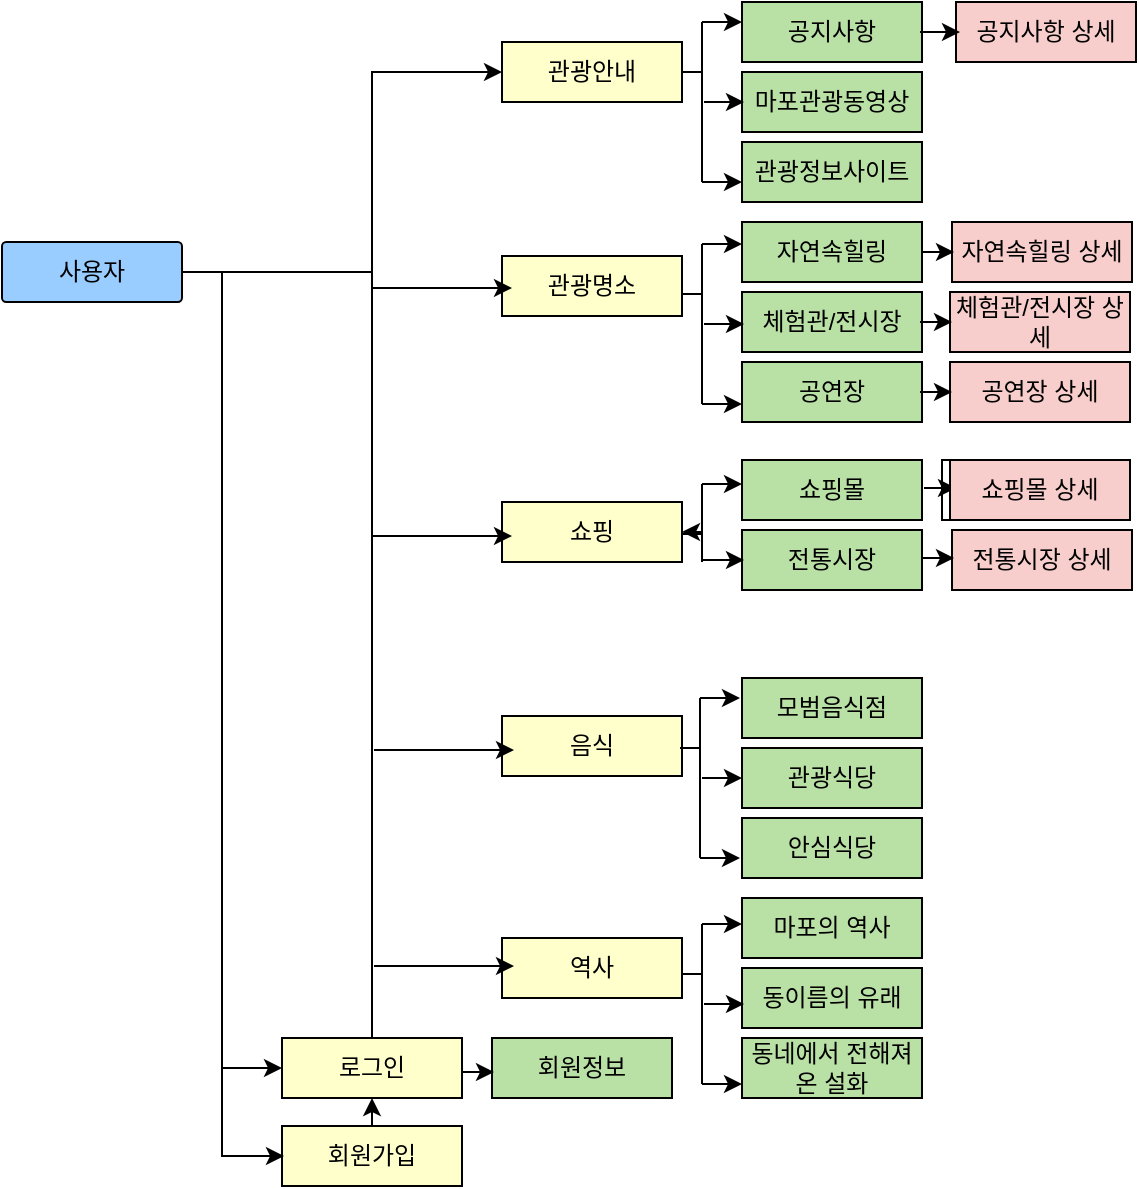 <mxfile version="20.5.1" type="github">
  <diagram id="kgpKYQtTHZ0yAKxKKP6v" name="Page-1">
    <mxGraphModel dx="1662" dy="762" grid="1" gridSize="10" guides="1" tooltips="1" connect="1" arrows="1" fold="1" page="1" pageScale="1" pageWidth="850" pageHeight="1100" math="0" shadow="0">
      <root>
        <mxCell id="0" />
        <mxCell id="1" parent="0" />
        <mxCell id="wglulsc01303XSao3uGZ-1" value="사용자" style="rounded=1;whiteSpace=wrap;html=1;fillColor=#99CCFF;arcSize=7;" vertex="1" parent="1">
          <mxGeometry x="10" y="120" width="90" height="30" as="geometry" />
        </mxCell>
        <mxCell id="wglulsc01303XSao3uGZ-2" value="로그인" style="rounded=0;whiteSpace=wrap;html=1;fillColor=#FFFFCC;" vertex="1" parent="1">
          <mxGeometry x="150" y="518" width="90" height="30" as="geometry" />
        </mxCell>
        <mxCell id="wglulsc01303XSao3uGZ-3" value="회원가입" style="rounded=0;whiteSpace=wrap;html=1;fillColor=#FFFFCC;" vertex="1" parent="1">
          <mxGeometry x="150" y="562" width="90" height="30" as="geometry" />
        </mxCell>
        <mxCell id="wglulsc01303XSao3uGZ-4" value="관광안내" style="rounded=0;whiteSpace=wrap;html=1;fillColor=#FFFFCC;" vertex="1" parent="1">
          <mxGeometry x="260" y="20" width="90" height="30" as="geometry" />
        </mxCell>
        <mxCell id="wglulsc01303XSao3uGZ-5" value="관광명소" style="rounded=0;whiteSpace=wrap;html=1;fillColor=#FFFFCC;" vertex="1" parent="1">
          <mxGeometry x="260" y="127" width="90" height="30" as="geometry" />
        </mxCell>
        <mxCell id="wglulsc01303XSao3uGZ-6" value="쇼핑" style="rounded=0;whiteSpace=wrap;html=1;fillColor=#FFFFCC;" vertex="1" parent="1">
          <mxGeometry x="260" y="250" width="90" height="30" as="geometry" />
        </mxCell>
        <mxCell id="wglulsc01303XSao3uGZ-7" value="음식" style="rounded=0;whiteSpace=wrap;html=1;fillColor=#FFFFCC;" vertex="1" parent="1">
          <mxGeometry x="260" y="357" width="90" height="30" as="geometry" />
        </mxCell>
        <mxCell id="wglulsc01303XSao3uGZ-8" value="역사" style="rounded=0;whiteSpace=wrap;html=1;fillColor=#FFFFCC;" vertex="1" parent="1">
          <mxGeometry x="260" y="468" width="90" height="30" as="geometry" />
        </mxCell>
        <mxCell id="wglulsc01303XSao3uGZ-9" value="" style="endArrow=classic;html=1;rounded=0;exitX=1;exitY=0.5;exitDx=0;exitDy=0;" edge="1" parent="1" source="wglulsc01303XSao3uGZ-1" target="wglulsc01303XSao3uGZ-2">
          <mxGeometry width="50" height="50" relative="1" as="geometry">
            <mxPoint x="400" y="420" as="sourcePoint" />
            <mxPoint x="160" y="200" as="targetPoint" />
            <Array as="points">
              <mxPoint x="120" y="135" />
              <mxPoint x="120" y="533" />
            </Array>
          </mxGeometry>
        </mxCell>
        <mxCell id="wglulsc01303XSao3uGZ-10" value="" style="endArrow=classic;html=1;rounded=0;entryX=0;entryY=0.5;entryDx=0;entryDy=0;" edge="1" parent="1">
          <mxGeometry width="50" height="50" relative="1" as="geometry">
            <mxPoint x="120" y="250" as="sourcePoint" />
            <mxPoint x="151" y="577" as="targetPoint" />
            <Array as="points">
              <mxPoint x="120" y="577" />
            </Array>
          </mxGeometry>
        </mxCell>
        <mxCell id="wglulsc01303XSao3uGZ-11" value="" style="endArrow=classic;html=1;rounded=0;exitX=0.5;exitY=0;exitDx=0;exitDy=0;entryX=0.5;entryY=1;entryDx=0;entryDy=0;" edge="1" parent="1" source="wglulsc01303XSao3uGZ-3" target="wglulsc01303XSao3uGZ-2">
          <mxGeometry width="50" height="50" relative="1" as="geometry">
            <mxPoint x="400" y="702" as="sourcePoint" />
            <mxPoint x="450" y="652" as="targetPoint" />
          </mxGeometry>
        </mxCell>
        <mxCell id="wglulsc01303XSao3uGZ-12" value="" style="endArrow=classic;html=1;rounded=0;exitX=0.5;exitY=0;exitDx=0;exitDy=0;entryX=0;entryY=0.5;entryDx=0;entryDy=0;" edge="1" parent="1" source="wglulsc01303XSao3uGZ-2" target="wglulsc01303XSao3uGZ-4">
          <mxGeometry width="50" height="50" relative="1" as="geometry">
            <mxPoint x="400" y="420" as="sourcePoint" />
            <mxPoint x="190" y="10" as="targetPoint" />
            <Array as="points">
              <mxPoint x="195" y="35" />
            </Array>
          </mxGeometry>
        </mxCell>
        <mxCell id="wglulsc01303XSao3uGZ-13" value="" style="endArrow=none;html=1;rounded=0;" edge="1" parent="1">
          <mxGeometry width="50" height="50" relative="1" as="geometry">
            <mxPoint x="115" y="135" as="sourcePoint" />
            <mxPoint x="195" y="135" as="targetPoint" />
          </mxGeometry>
        </mxCell>
        <mxCell id="wglulsc01303XSao3uGZ-14" value="" style="endArrow=classic;html=1;rounded=0;entryX=0;entryY=0.5;entryDx=0;entryDy=0;" edge="1" parent="1">
          <mxGeometry width="50" height="50" relative="1" as="geometry">
            <mxPoint x="195" y="143" as="sourcePoint" />
            <mxPoint x="265" y="143" as="targetPoint" />
          </mxGeometry>
        </mxCell>
        <mxCell id="wglulsc01303XSao3uGZ-15" value="" style="endArrow=classic;html=1;rounded=0;entryX=0;entryY=0.5;entryDx=0;entryDy=0;" edge="1" parent="1">
          <mxGeometry width="50" height="50" relative="1" as="geometry">
            <mxPoint x="195" y="267" as="sourcePoint" />
            <mxPoint x="265" y="267" as="targetPoint" />
          </mxGeometry>
        </mxCell>
        <mxCell id="wglulsc01303XSao3uGZ-16" value="" style="endArrow=classic;html=1;rounded=0;entryX=0;entryY=0.5;entryDx=0;entryDy=0;" edge="1" parent="1">
          <mxGeometry width="50" height="50" relative="1" as="geometry">
            <mxPoint x="196" y="374" as="sourcePoint" />
            <mxPoint x="266" y="374" as="targetPoint" />
          </mxGeometry>
        </mxCell>
        <mxCell id="wglulsc01303XSao3uGZ-17" value="" style="endArrow=classic;html=1;rounded=0;entryX=0;entryY=0.5;entryDx=0;entryDy=0;" edge="1" parent="1">
          <mxGeometry width="50" height="50" relative="1" as="geometry">
            <mxPoint x="196" y="482" as="sourcePoint" />
            <mxPoint x="266" y="482" as="targetPoint" />
          </mxGeometry>
        </mxCell>
        <mxCell id="wglulsc01303XSao3uGZ-18" value="공지사항" style="rounded=0;whiteSpace=wrap;html=1;fillColor=#B9E0A5;" vertex="1" parent="1">
          <mxGeometry x="380" width="90" height="30" as="geometry" />
        </mxCell>
        <mxCell id="wglulsc01303XSao3uGZ-19" value="마포관광동영상" style="rounded=0;whiteSpace=wrap;html=1;fillColor=#B9E0A5;" vertex="1" parent="1">
          <mxGeometry x="380" y="35" width="90" height="30" as="geometry" />
        </mxCell>
        <mxCell id="wglulsc01303XSao3uGZ-20" value="관광정보사이트" style="rounded=0;whiteSpace=wrap;html=1;fillColor=#B9E0A5;" vertex="1" parent="1">
          <mxGeometry x="380" y="70" width="90" height="30" as="geometry" />
        </mxCell>
        <mxCell id="wglulsc01303XSao3uGZ-21" value="공지사항 상세" style="rounded=0;whiteSpace=wrap;html=1;fillColor=#F8CECC;" vertex="1" parent="1">
          <mxGeometry x="487" width="90" height="30" as="geometry" />
        </mxCell>
        <mxCell id="wglulsc01303XSao3uGZ-24" value="자연속힐링" style="rounded=0;whiteSpace=wrap;html=1;fillColor=#B9E0A5;" vertex="1" parent="1">
          <mxGeometry x="380" y="110" width="90" height="30" as="geometry" />
        </mxCell>
        <mxCell id="wglulsc01303XSao3uGZ-25" value="체험관/전시장" style="rounded=0;whiteSpace=wrap;html=1;fillColor=#B9E0A5;" vertex="1" parent="1">
          <mxGeometry x="380" y="145" width="90" height="30" as="geometry" />
        </mxCell>
        <mxCell id="wglulsc01303XSao3uGZ-26" value="공연장" style="rounded=0;whiteSpace=wrap;html=1;fillColor=#B9E0A5;" vertex="1" parent="1">
          <mxGeometry x="380" y="180" width="90" height="30" as="geometry" />
        </mxCell>
        <mxCell id="wglulsc01303XSao3uGZ-27" value="자연속힐링 상세" style="rounded=0;whiteSpace=wrap;html=1;fillColor=#F8CECC;" vertex="1" parent="1">
          <mxGeometry x="485" y="110" width="90" height="30" as="geometry" />
        </mxCell>
        <mxCell id="wglulsc01303XSao3uGZ-28" value="쇼핑몰" style="rounded=0;whiteSpace=wrap;html=1;fillColor=#B9E0A5;" vertex="1" parent="1">
          <mxGeometry x="380" y="229" width="90" height="30" as="geometry" />
        </mxCell>
        <mxCell id="wglulsc01303XSao3uGZ-76" value="" style="edgeStyle=orthogonalEdgeStyle;rounded=0;orthogonalLoop=1;jettySize=auto;html=1;" edge="1" parent="1" source="wglulsc01303XSao3uGZ-29" target="wglulsc01303XSao3uGZ-6">
          <mxGeometry relative="1" as="geometry" />
        </mxCell>
        <mxCell id="wglulsc01303XSao3uGZ-29" value="전통시장" style="rounded=0;whiteSpace=wrap;html=1;fillColor=#B9E0A5;" vertex="1" parent="1">
          <mxGeometry x="380" y="264" width="90" height="30" as="geometry" />
        </mxCell>
        <mxCell id="wglulsc01303XSao3uGZ-31" value="쇼핑몰 상세" style="rounded=0;whiteSpace=wrap;html=1;fillColor=#FFFFFF;" vertex="1" parent="1">
          <mxGeometry x="480" y="229" width="90" height="30" as="geometry" />
        </mxCell>
        <mxCell id="wglulsc01303XSao3uGZ-32" value="모범음식점" style="rounded=0;whiteSpace=wrap;html=1;fillColor=#B9E0A5;" vertex="1" parent="1">
          <mxGeometry x="380" y="338" width="90" height="30" as="geometry" />
        </mxCell>
        <mxCell id="wglulsc01303XSao3uGZ-33" value="관광식당" style="rounded=0;whiteSpace=wrap;html=1;fillColor=#B9E0A5;" vertex="1" parent="1">
          <mxGeometry x="380" y="373" width="90" height="30" as="geometry" />
        </mxCell>
        <mxCell id="wglulsc01303XSao3uGZ-34" value="안심식당" style="rounded=0;whiteSpace=wrap;html=1;fillColor=#B9E0A5;" vertex="1" parent="1">
          <mxGeometry x="380" y="408" width="90" height="30" as="geometry" />
        </mxCell>
        <mxCell id="wglulsc01303XSao3uGZ-36" value="마포의 역사" style="rounded=0;whiteSpace=wrap;html=1;fillColor=#B9E0A5;" vertex="1" parent="1">
          <mxGeometry x="380" y="448" width="90" height="30" as="geometry" />
        </mxCell>
        <mxCell id="wglulsc01303XSao3uGZ-37" value="동이름의 유래" style="rounded=0;whiteSpace=wrap;html=1;fillColor=#B9E0A5;" vertex="1" parent="1">
          <mxGeometry x="380" y="483" width="90" height="30" as="geometry" />
        </mxCell>
        <mxCell id="wglulsc01303XSao3uGZ-38" value="동네에서 전해져 온 설화" style="rounded=0;whiteSpace=wrap;html=1;fillColor=#B9E0A5;" vertex="1" parent="1">
          <mxGeometry x="380" y="518" width="90" height="30" as="geometry" />
        </mxCell>
        <mxCell id="wglulsc01303XSao3uGZ-40" value="전통시장 상세" style="rounded=0;whiteSpace=wrap;html=1;fillColor=#F8CECC;" vertex="1" parent="1">
          <mxGeometry x="485" y="264" width="90" height="30" as="geometry" />
        </mxCell>
        <mxCell id="wglulsc01303XSao3uGZ-41" value="체험관/전시장 상세" style="rounded=0;whiteSpace=wrap;html=1;fillColor=#F8CECC;" vertex="1" parent="1">
          <mxGeometry x="484" y="145" width="90" height="30" as="geometry" />
        </mxCell>
        <mxCell id="wglulsc01303XSao3uGZ-42" value="공연장 상세" style="rounded=0;whiteSpace=wrap;html=1;fillColor=#F8CECC;" vertex="1" parent="1">
          <mxGeometry x="484" y="180" width="90" height="30" as="geometry" />
        </mxCell>
        <mxCell id="wglulsc01303XSao3uGZ-45" value="" style="endArrow=none;html=1;rounded=0;exitX=1;exitY=0.5;exitDx=0;exitDy=0;" edge="1" parent="1" source="wglulsc01303XSao3uGZ-4">
          <mxGeometry width="50" height="50" relative="1" as="geometry">
            <mxPoint x="400" y="310" as="sourcePoint" />
            <mxPoint x="360" y="35" as="targetPoint" />
          </mxGeometry>
        </mxCell>
        <mxCell id="wglulsc01303XSao3uGZ-47" value="" style="endArrow=none;html=1;rounded=0;" edge="1" parent="1">
          <mxGeometry width="50" height="50" relative="1" as="geometry">
            <mxPoint x="360" y="10" as="sourcePoint" />
            <mxPoint x="360" y="90" as="targetPoint" />
          </mxGeometry>
        </mxCell>
        <mxCell id="wglulsc01303XSao3uGZ-48" value="" style="endArrow=classic;html=1;rounded=0;" edge="1" parent="1">
          <mxGeometry width="50" height="50" relative="1" as="geometry">
            <mxPoint x="360" y="10" as="sourcePoint" />
            <mxPoint x="380" y="10" as="targetPoint" />
          </mxGeometry>
        </mxCell>
        <mxCell id="wglulsc01303XSao3uGZ-49" value="" style="endArrow=classic;html=1;rounded=0;" edge="1" parent="1">
          <mxGeometry width="50" height="50" relative="1" as="geometry">
            <mxPoint x="361" y="50" as="sourcePoint" />
            <mxPoint x="381" y="50" as="targetPoint" />
          </mxGeometry>
        </mxCell>
        <mxCell id="wglulsc01303XSao3uGZ-50" value="" style="endArrow=classic;html=1;rounded=0;" edge="1" parent="1">
          <mxGeometry width="50" height="50" relative="1" as="geometry">
            <mxPoint x="360" y="90" as="sourcePoint" />
            <mxPoint x="380" y="90" as="targetPoint" />
          </mxGeometry>
        </mxCell>
        <mxCell id="wglulsc01303XSao3uGZ-51" value="" style="endArrow=none;html=1;rounded=0;exitX=1;exitY=0.5;exitDx=0;exitDy=0;" edge="1" parent="1">
          <mxGeometry width="50" height="50" relative="1" as="geometry">
            <mxPoint x="350" y="146" as="sourcePoint" />
            <mxPoint x="360" y="146" as="targetPoint" />
          </mxGeometry>
        </mxCell>
        <mxCell id="wglulsc01303XSao3uGZ-52" value="" style="endArrow=none;html=1;rounded=0;" edge="1" parent="1">
          <mxGeometry width="50" height="50" relative="1" as="geometry">
            <mxPoint x="360" y="121" as="sourcePoint" />
            <mxPoint x="360" y="201" as="targetPoint" />
          </mxGeometry>
        </mxCell>
        <mxCell id="wglulsc01303XSao3uGZ-53" value="" style="endArrow=classic;html=1;rounded=0;" edge="1" parent="1">
          <mxGeometry width="50" height="50" relative="1" as="geometry">
            <mxPoint x="360" y="121" as="sourcePoint" />
            <mxPoint x="380" y="121" as="targetPoint" />
          </mxGeometry>
        </mxCell>
        <mxCell id="wglulsc01303XSao3uGZ-54" value="" style="endArrow=classic;html=1;rounded=0;" edge="1" parent="1">
          <mxGeometry width="50" height="50" relative="1" as="geometry">
            <mxPoint x="361" y="161" as="sourcePoint" />
            <mxPoint x="381" y="161" as="targetPoint" />
          </mxGeometry>
        </mxCell>
        <mxCell id="wglulsc01303XSao3uGZ-55" value="" style="endArrow=classic;html=1;rounded=0;" edge="1" parent="1">
          <mxGeometry width="50" height="50" relative="1" as="geometry">
            <mxPoint x="360" y="201" as="sourcePoint" />
            <mxPoint x="380" y="201" as="targetPoint" />
          </mxGeometry>
        </mxCell>
        <mxCell id="wglulsc01303XSao3uGZ-56" value="" style="endArrow=none;html=1;rounded=0;exitX=1;exitY=0.5;exitDx=0;exitDy=0;" edge="1" parent="1">
          <mxGeometry width="50" height="50" relative="1" as="geometry">
            <mxPoint x="350" y="266" as="sourcePoint" />
            <mxPoint x="360" y="266" as="targetPoint" />
          </mxGeometry>
        </mxCell>
        <mxCell id="wglulsc01303XSao3uGZ-57" value="" style="endArrow=none;html=1;rounded=0;" edge="1" parent="1">
          <mxGeometry width="50" height="50" relative="1" as="geometry">
            <mxPoint x="360" y="241" as="sourcePoint" />
            <mxPoint x="360" y="280" as="targetPoint" />
          </mxGeometry>
        </mxCell>
        <mxCell id="wglulsc01303XSao3uGZ-58" value="" style="endArrow=classic;html=1;rounded=0;" edge="1" parent="1">
          <mxGeometry width="50" height="50" relative="1" as="geometry">
            <mxPoint x="360" y="241" as="sourcePoint" />
            <mxPoint x="380" y="241" as="targetPoint" />
          </mxGeometry>
        </mxCell>
        <mxCell id="wglulsc01303XSao3uGZ-59" value="" style="endArrow=classic;html=1;rounded=0;" edge="1" parent="1">
          <mxGeometry width="50" height="50" relative="1" as="geometry">
            <mxPoint x="361" y="279" as="sourcePoint" />
            <mxPoint x="381" y="279" as="targetPoint" />
          </mxGeometry>
        </mxCell>
        <mxCell id="wglulsc01303XSao3uGZ-61" value="" style="endArrow=none;html=1;rounded=0;exitX=1;exitY=0.5;exitDx=0;exitDy=0;" edge="1" parent="1">
          <mxGeometry width="50" height="50" relative="1" as="geometry">
            <mxPoint x="349" y="373" as="sourcePoint" />
            <mxPoint x="359" y="373" as="targetPoint" />
          </mxGeometry>
        </mxCell>
        <mxCell id="wglulsc01303XSao3uGZ-62" value="" style="endArrow=none;html=1;rounded=0;" edge="1" parent="1">
          <mxGeometry width="50" height="50" relative="1" as="geometry">
            <mxPoint x="359" y="348" as="sourcePoint" />
            <mxPoint x="359" y="428" as="targetPoint" />
          </mxGeometry>
        </mxCell>
        <mxCell id="wglulsc01303XSao3uGZ-63" value="" style="endArrow=classic;html=1;rounded=0;" edge="1" parent="1">
          <mxGeometry width="50" height="50" relative="1" as="geometry">
            <mxPoint x="359" y="348" as="sourcePoint" />
            <mxPoint x="379" y="348" as="targetPoint" />
          </mxGeometry>
        </mxCell>
        <mxCell id="wglulsc01303XSao3uGZ-64" value="" style="endArrow=classic;html=1;rounded=0;" edge="1" parent="1">
          <mxGeometry width="50" height="50" relative="1" as="geometry">
            <mxPoint x="360" y="388" as="sourcePoint" />
            <mxPoint x="380" y="388" as="targetPoint" />
          </mxGeometry>
        </mxCell>
        <mxCell id="wglulsc01303XSao3uGZ-65" value="" style="endArrow=classic;html=1;rounded=0;" edge="1" parent="1">
          <mxGeometry width="50" height="50" relative="1" as="geometry">
            <mxPoint x="359" y="428" as="sourcePoint" />
            <mxPoint x="379" y="428" as="targetPoint" />
          </mxGeometry>
        </mxCell>
        <mxCell id="wglulsc01303XSao3uGZ-66" value="" style="endArrow=none;html=1;rounded=0;exitX=1;exitY=0.5;exitDx=0;exitDy=0;" edge="1" parent="1">
          <mxGeometry width="50" height="50" relative="1" as="geometry">
            <mxPoint x="350" y="486" as="sourcePoint" />
            <mxPoint x="360" y="486" as="targetPoint" />
          </mxGeometry>
        </mxCell>
        <mxCell id="wglulsc01303XSao3uGZ-67" value="" style="endArrow=none;html=1;rounded=0;" edge="1" parent="1">
          <mxGeometry width="50" height="50" relative="1" as="geometry">
            <mxPoint x="360" y="461" as="sourcePoint" />
            <mxPoint x="360" y="541" as="targetPoint" />
          </mxGeometry>
        </mxCell>
        <mxCell id="wglulsc01303XSao3uGZ-68" value="" style="endArrow=classic;html=1;rounded=0;" edge="1" parent="1">
          <mxGeometry width="50" height="50" relative="1" as="geometry">
            <mxPoint x="360" y="461" as="sourcePoint" />
            <mxPoint x="380" y="461" as="targetPoint" />
          </mxGeometry>
        </mxCell>
        <mxCell id="wglulsc01303XSao3uGZ-69" value="" style="endArrow=classic;html=1;rounded=0;" edge="1" parent="1">
          <mxGeometry width="50" height="50" relative="1" as="geometry">
            <mxPoint x="361" y="501" as="sourcePoint" />
            <mxPoint x="381" y="501" as="targetPoint" />
          </mxGeometry>
        </mxCell>
        <mxCell id="wglulsc01303XSao3uGZ-70" value="" style="endArrow=classic;html=1;rounded=0;" edge="1" parent="1">
          <mxGeometry width="50" height="50" relative="1" as="geometry">
            <mxPoint x="360" y="541" as="sourcePoint" />
            <mxPoint x="380" y="541" as="targetPoint" />
          </mxGeometry>
        </mxCell>
        <mxCell id="wglulsc01303XSao3uGZ-71" value="" style="endArrow=classic;html=1;rounded=0;" edge="1" parent="1">
          <mxGeometry width="50" height="50" relative="1" as="geometry">
            <mxPoint x="469" y="15" as="sourcePoint" />
            <mxPoint x="489" y="15" as="targetPoint" />
          </mxGeometry>
        </mxCell>
        <mxCell id="wglulsc01303XSao3uGZ-72" value="" style="endArrow=classic;html=1;rounded=0;" edge="1" parent="1">
          <mxGeometry width="50" height="50" relative="1" as="geometry">
            <mxPoint x="470" y="125" as="sourcePoint" />
            <mxPoint x="486" y="125" as="targetPoint" />
          </mxGeometry>
        </mxCell>
        <mxCell id="wglulsc01303XSao3uGZ-73" value="" style="endArrow=classic;html=1;rounded=0;" edge="1" parent="1">
          <mxGeometry width="50" height="50" relative="1" as="geometry">
            <mxPoint x="469" y="160" as="sourcePoint" />
            <mxPoint x="485" y="160" as="targetPoint" />
          </mxGeometry>
        </mxCell>
        <mxCell id="wglulsc01303XSao3uGZ-74" value="" style="endArrow=classic;html=1;rounded=0;" edge="1" parent="1">
          <mxGeometry width="50" height="50" relative="1" as="geometry">
            <mxPoint x="469" y="195" as="sourcePoint" />
            <mxPoint x="485" y="195" as="targetPoint" />
          </mxGeometry>
        </mxCell>
        <mxCell id="wglulsc01303XSao3uGZ-75" value="" style="endArrow=classic;html=1;rounded=0;" edge="1" parent="1">
          <mxGeometry width="50" height="50" relative="1" as="geometry">
            <mxPoint x="471" y="243" as="sourcePoint" />
            <mxPoint x="487" y="243" as="targetPoint" />
          </mxGeometry>
        </mxCell>
        <mxCell id="wglulsc01303XSao3uGZ-77" value="" style="endArrow=classic;html=1;rounded=0;" edge="1" parent="1">
          <mxGeometry width="50" height="50" relative="1" as="geometry">
            <mxPoint x="470" y="278" as="sourcePoint" />
            <mxPoint x="486" y="278" as="targetPoint" />
          </mxGeometry>
        </mxCell>
        <mxCell id="wglulsc01303XSao3uGZ-78" value="회원정보" style="rounded=0;whiteSpace=wrap;html=1;fillColor=#B9E0A5;" vertex="1" parent="1">
          <mxGeometry x="255" y="518" width="90" height="30" as="geometry" />
        </mxCell>
        <mxCell id="wglulsc01303XSao3uGZ-79" value="" style="endArrow=classic;html=1;rounded=0;" edge="1" parent="1">
          <mxGeometry width="50" height="50" relative="1" as="geometry">
            <mxPoint x="240" y="535" as="sourcePoint" />
            <mxPoint x="256" y="535" as="targetPoint" />
          </mxGeometry>
        </mxCell>
        <mxCell id="wglulsc01303XSao3uGZ-80" value="쇼핑몰 상세" style="whiteSpace=wrap;html=1;fillColor=#F8CECC;" vertex="1" parent="1">
          <mxGeometry x="484" y="229" width="90" height="30" as="geometry" />
        </mxCell>
      </root>
    </mxGraphModel>
  </diagram>
</mxfile>
